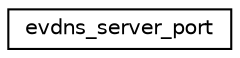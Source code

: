 digraph G
{
  edge [fontname="Helvetica",fontsize="10",labelfontname="Helvetica",labelfontsize="10"];
  node [fontname="Helvetica",fontsize="10",shape=record];
  rankdir="LR";
  Node1 [label="evdns_server_port",height=0.2,width=0.4,color="black", fillcolor="white", style="filled",URL="$structevdns__server__port.html"];
}
